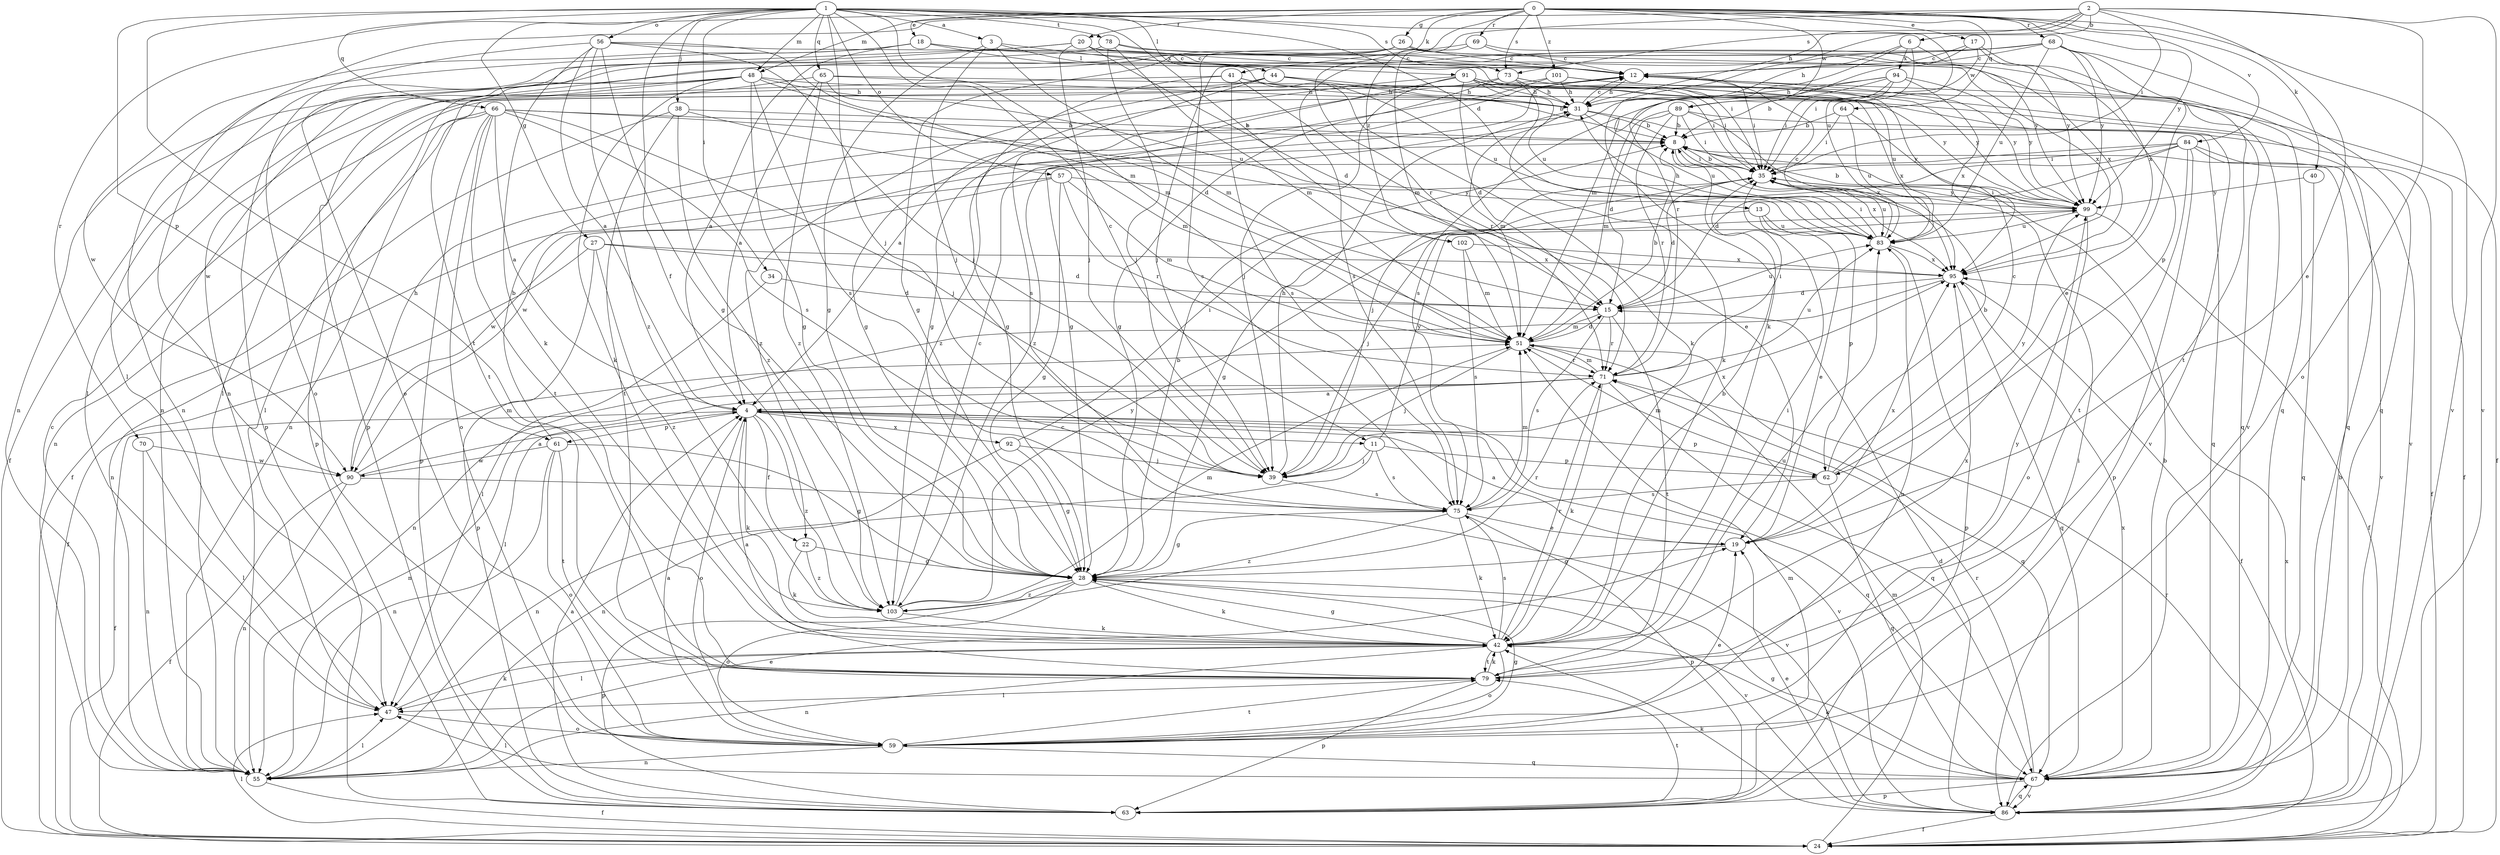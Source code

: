strict digraph  {
0;
1;
2;
3;
4;
6;
8;
11;
12;
13;
15;
17;
18;
19;
20;
22;
24;
26;
27;
28;
31;
34;
35;
38;
39;
40;
41;
42;
44;
47;
48;
51;
55;
56;
57;
59;
61;
62;
63;
64;
65;
66;
67;
68;
69;
70;
71;
73;
75;
78;
79;
83;
84;
86;
89;
90;
91;
92;
94;
95;
99;
101;
102;
103;
0 -> 17  [label=e];
0 -> 18  [label=e];
0 -> 20  [label=f];
0 -> 26  [label=g];
0 -> 40  [label=k];
0 -> 41  [label=k];
0 -> 48  [label=m];
0 -> 64  [label=q];
0 -> 68  [label=r];
0 -> 69  [label=r];
0 -> 70  [label=r];
0 -> 71  [label=r];
0 -> 73  [label=s];
0 -> 84  [label=v];
0 -> 86  [label=v];
0 -> 89  [label=w];
0 -> 99  [label=y];
0 -> 101  [label=z];
1 -> 3  [label=a];
1 -> 11  [label=c];
1 -> 13  [label=d];
1 -> 22  [label=f];
1 -> 27  [label=g];
1 -> 34  [label=i];
1 -> 38  [label=j];
1 -> 39  [label=j];
1 -> 44  [label=l];
1 -> 48  [label=m];
1 -> 51  [label=m];
1 -> 56  [label=o];
1 -> 57  [label=o];
1 -> 61  [label=p];
1 -> 65  [label=q];
1 -> 66  [label=q];
1 -> 73  [label=s];
1 -> 78  [label=t];
1 -> 79  [label=t];
1 -> 83  [label=u];
1 -> 102  [label=z];
2 -> 6  [label=b];
2 -> 19  [label=e];
2 -> 31  [label=h];
2 -> 35  [label=i];
2 -> 42  [label=k];
2 -> 55  [label=n];
2 -> 59  [label=o];
2 -> 73  [label=s];
2 -> 86  [label=v];
2 -> 102  [label=z];
3 -> 28  [label=g];
3 -> 39  [label=j];
3 -> 44  [label=l];
3 -> 51  [label=m];
3 -> 91  [label=x];
4 -> 11  [label=c];
4 -> 22  [label=f];
4 -> 24  [label=f];
4 -> 42  [label=k];
4 -> 59  [label=o];
4 -> 61  [label=p];
4 -> 62  [label=p];
4 -> 67  [label=q];
4 -> 86  [label=v];
4 -> 92  [label=x];
4 -> 103  [label=z];
6 -> 31  [label=h];
6 -> 35  [label=i];
6 -> 71  [label=r];
6 -> 94  [label=x];
6 -> 99  [label=y];
8 -> 35  [label=i];
8 -> 95  [label=x];
11 -> 39  [label=j];
11 -> 55  [label=n];
11 -> 62  [label=p];
11 -> 75  [label=s];
11 -> 99  [label=y];
12 -> 31  [label=h];
12 -> 35  [label=i];
12 -> 67  [label=q];
12 -> 99  [label=y];
12 -> 103  [label=z];
13 -> 19  [label=e];
13 -> 39  [label=j];
13 -> 62  [label=p];
13 -> 83  [label=u];
15 -> 51  [label=m];
15 -> 71  [label=r];
15 -> 75  [label=s];
15 -> 79  [label=t];
15 -> 83  [label=u];
17 -> 12  [label=c];
17 -> 51  [label=m];
17 -> 62  [label=p];
17 -> 79  [label=t];
17 -> 89  [label=w];
18 -> 4  [label=a];
18 -> 12  [label=c];
18 -> 35  [label=i];
18 -> 42  [label=k];
18 -> 55  [label=n];
18 -> 90  [label=w];
19 -> 4  [label=a];
19 -> 28  [label=g];
19 -> 95  [label=x];
20 -> 12  [label=c];
20 -> 15  [label=d];
20 -> 39  [label=j];
20 -> 47  [label=l];
20 -> 59  [label=o];
20 -> 95  [label=x];
22 -> 28  [label=g];
22 -> 42  [label=k];
22 -> 103  [label=z];
24 -> 47  [label=l];
24 -> 51  [label=m];
24 -> 95  [label=x];
26 -> 12  [label=c];
26 -> 28  [label=g];
26 -> 55  [label=n];
26 -> 63  [label=p];
26 -> 67  [label=q];
26 -> 95  [label=x];
27 -> 15  [label=d];
27 -> 24  [label=f];
27 -> 63  [label=p];
27 -> 95  [label=x];
27 -> 103  [label=z];
28 -> 8  [label=b];
28 -> 42  [label=k];
28 -> 59  [label=o];
28 -> 63  [label=p];
28 -> 71  [label=r];
28 -> 86  [label=v];
28 -> 103  [label=z];
31 -> 8  [label=b];
31 -> 12  [label=c];
31 -> 51  [label=m];
31 -> 67  [label=q];
31 -> 83  [label=u];
34 -> 15  [label=d];
34 -> 47  [label=l];
35 -> 8  [label=b];
35 -> 15  [label=d];
35 -> 28  [label=g];
35 -> 83  [label=u];
35 -> 99  [label=y];
38 -> 8  [label=b];
38 -> 24  [label=f];
38 -> 51  [label=m];
38 -> 79  [label=t];
38 -> 103  [label=z];
39 -> 31  [label=h];
39 -> 75  [label=s];
39 -> 95  [label=x];
40 -> 67  [label=q];
40 -> 99  [label=y];
41 -> 28  [label=g];
41 -> 31  [label=h];
41 -> 35  [label=i];
41 -> 47  [label=l];
41 -> 71  [label=r];
41 -> 75  [label=s];
42 -> 8  [label=b];
42 -> 28  [label=g];
42 -> 35  [label=i];
42 -> 47  [label=l];
42 -> 55  [label=n];
42 -> 59  [label=o];
42 -> 71  [label=r];
42 -> 75  [label=s];
42 -> 79  [label=t];
42 -> 95  [label=x];
44 -> 8  [label=b];
44 -> 28  [label=g];
44 -> 31  [label=h];
44 -> 83  [label=u];
44 -> 90  [label=w];
44 -> 103  [label=z];
47 -> 42  [label=k];
47 -> 59  [label=o];
48 -> 15  [label=d];
48 -> 24  [label=f];
48 -> 28  [label=g];
48 -> 31  [label=h];
48 -> 42  [label=k];
48 -> 47  [label=l];
48 -> 63  [label=p];
48 -> 67  [label=q];
48 -> 75  [label=s];
51 -> 8  [label=b];
51 -> 15  [label=d];
51 -> 39  [label=j];
51 -> 67  [label=q];
51 -> 71  [label=r];
55 -> 12  [label=c];
55 -> 19  [label=e];
55 -> 24  [label=f];
55 -> 47  [label=l];
56 -> 4  [label=a];
56 -> 12  [label=c];
56 -> 28  [label=g];
56 -> 39  [label=j];
56 -> 42  [label=k];
56 -> 51  [label=m];
56 -> 59  [label=o];
56 -> 103  [label=z];
57 -> 28  [label=g];
57 -> 51  [label=m];
57 -> 55  [label=n];
57 -> 71  [label=r];
57 -> 90  [label=w];
57 -> 99  [label=y];
59 -> 4  [label=a];
59 -> 19  [label=e];
59 -> 28  [label=g];
59 -> 35  [label=i];
59 -> 55  [label=n];
59 -> 67  [label=q];
59 -> 79  [label=t];
59 -> 83  [label=u];
61 -> 8  [label=b];
61 -> 28  [label=g];
61 -> 55  [label=n];
61 -> 59  [label=o];
61 -> 79  [label=t];
61 -> 90  [label=w];
62 -> 8  [label=b];
62 -> 12  [label=c];
62 -> 51  [label=m];
62 -> 67  [label=q];
62 -> 75  [label=s];
62 -> 99  [label=y];
63 -> 4  [label=a];
63 -> 51  [label=m];
63 -> 79  [label=t];
64 -> 8  [label=b];
64 -> 35  [label=i];
64 -> 83  [label=u];
64 -> 99  [label=y];
65 -> 4  [label=a];
65 -> 31  [label=h];
65 -> 79  [label=t];
65 -> 83  [label=u];
65 -> 86  [label=v];
65 -> 103  [label=z];
66 -> 4  [label=a];
66 -> 8  [label=b];
66 -> 19  [label=e];
66 -> 39  [label=j];
66 -> 47  [label=l];
66 -> 55  [label=n];
66 -> 59  [label=o];
66 -> 63  [label=p];
66 -> 75  [label=s];
66 -> 79  [label=t];
67 -> 8  [label=b];
67 -> 28  [label=g];
67 -> 42  [label=k];
67 -> 47  [label=l];
67 -> 63  [label=p];
67 -> 71  [label=r];
67 -> 86  [label=v];
67 -> 95  [label=x];
68 -> 12  [label=c];
68 -> 19  [label=e];
68 -> 39  [label=j];
68 -> 55  [label=n];
68 -> 67  [label=q];
68 -> 75  [label=s];
68 -> 83  [label=u];
68 -> 95  [label=x];
68 -> 99  [label=y];
69 -> 12  [label=c];
69 -> 51  [label=m];
69 -> 75  [label=s];
69 -> 99  [label=y];
70 -> 47  [label=l];
70 -> 55  [label=n];
70 -> 90  [label=w];
71 -> 4  [label=a];
71 -> 35  [label=i];
71 -> 42  [label=k];
71 -> 47  [label=l];
71 -> 51  [label=m];
71 -> 55  [label=n];
71 -> 67  [label=q];
71 -> 83  [label=u];
73 -> 4  [label=a];
73 -> 28  [label=g];
73 -> 31  [label=h];
73 -> 42  [label=k];
73 -> 83  [label=u];
73 -> 86  [label=v];
75 -> 19  [label=e];
75 -> 28  [label=g];
75 -> 42  [label=k];
75 -> 51  [label=m];
75 -> 63  [label=p];
75 -> 103  [label=z];
78 -> 12  [label=c];
78 -> 39  [label=j];
78 -> 51  [label=m];
78 -> 63  [label=p];
78 -> 86  [label=v];
79 -> 4  [label=a];
79 -> 42  [label=k];
79 -> 47  [label=l];
79 -> 63  [label=p];
79 -> 83  [label=u];
79 -> 99  [label=y];
83 -> 12  [label=c];
83 -> 31  [label=h];
83 -> 35  [label=i];
83 -> 63  [label=p];
83 -> 95  [label=x];
84 -> 15  [label=d];
84 -> 24  [label=f];
84 -> 35  [label=i];
84 -> 39  [label=j];
84 -> 63  [label=p];
84 -> 79  [label=t];
84 -> 86  [label=v];
84 -> 90  [label=w];
86 -> 8  [label=b];
86 -> 15  [label=d];
86 -> 19  [label=e];
86 -> 24  [label=f];
86 -> 42  [label=k];
86 -> 67  [label=q];
86 -> 71  [label=r];
89 -> 8  [label=b];
89 -> 15  [label=d];
89 -> 24  [label=f];
89 -> 35  [label=i];
89 -> 51  [label=m];
89 -> 71  [label=r];
89 -> 95  [label=x];
90 -> 4  [label=a];
90 -> 24  [label=f];
90 -> 31  [label=h];
90 -> 51  [label=m];
90 -> 55  [label=n];
90 -> 86  [label=v];
91 -> 15  [label=d];
91 -> 28  [label=g];
91 -> 31  [label=h];
91 -> 35  [label=i];
91 -> 39  [label=j];
91 -> 75  [label=s];
91 -> 83  [label=u];
91 -> 95  [label=x];
91 -> 99  [label=y];
92 -> 28  [label=g];
92 -> 35  [label=i];
92 -> 39  [label=j];
92 -> 55  [label=n];
94 -> 8  [label=b];
94 -> 31  [label=h];
94 -> 35  [label=i];
94 -> 75  [label=s];
94 -> 95  [label=x];
94 -> 99  [label=y];
94 -> 103  [label=z];
95 -> 15  [label=d];
95 -> 24  [label=f];
95 -> 55  [label=n];
95 -> 67  [label=q];
99 -> 8  [label=b];
99 -> 24  [label=f];
99 -> 35  [label=i];
99 -> 59  [label=o];
99 -> 83  [label=u];
101 -> 24  [label=f];
101 -> 28  [label=g];
101 -> 31  [label=h];
101 -> 55  [label=n];
101 -> 99  [label=y];
102 -> 51  [label=m];
102 -> 75  [label=s];
102 -> 95  [label=x];
103 -> 12  [label=c];
103 -> 42  [label=k];
103 -> 51  [label=m];
103 -> 99  [label=y];
}

